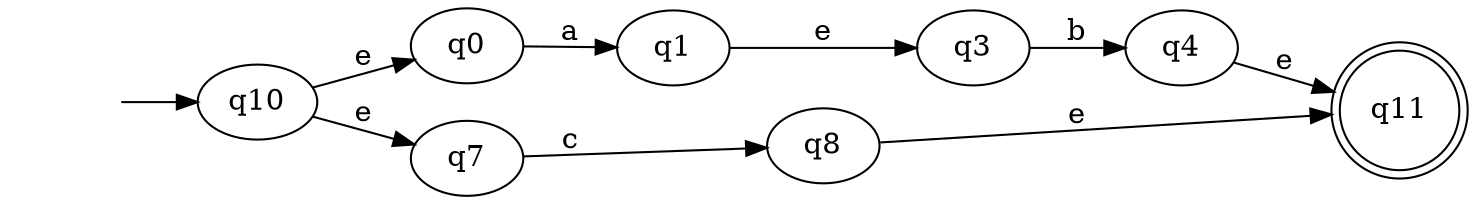 digraph g{
	rankdir=LR
	-1[style="invis"];
	-1->"q10";
	"q10"->"q0"[label="e"];
	"q10"->"q7"[label="e"];
	"q0"->"q1"[label="a"];
	"q1"->"q3"[label="e"];
	"q3"->"q4"[label="b"];
	"q4"->"q11"[label="e"];
	"q7"->"q8"[label="c"];
	"q8"->"q11"[label="e"];
	"q11"[shape="doublecircle"];
}